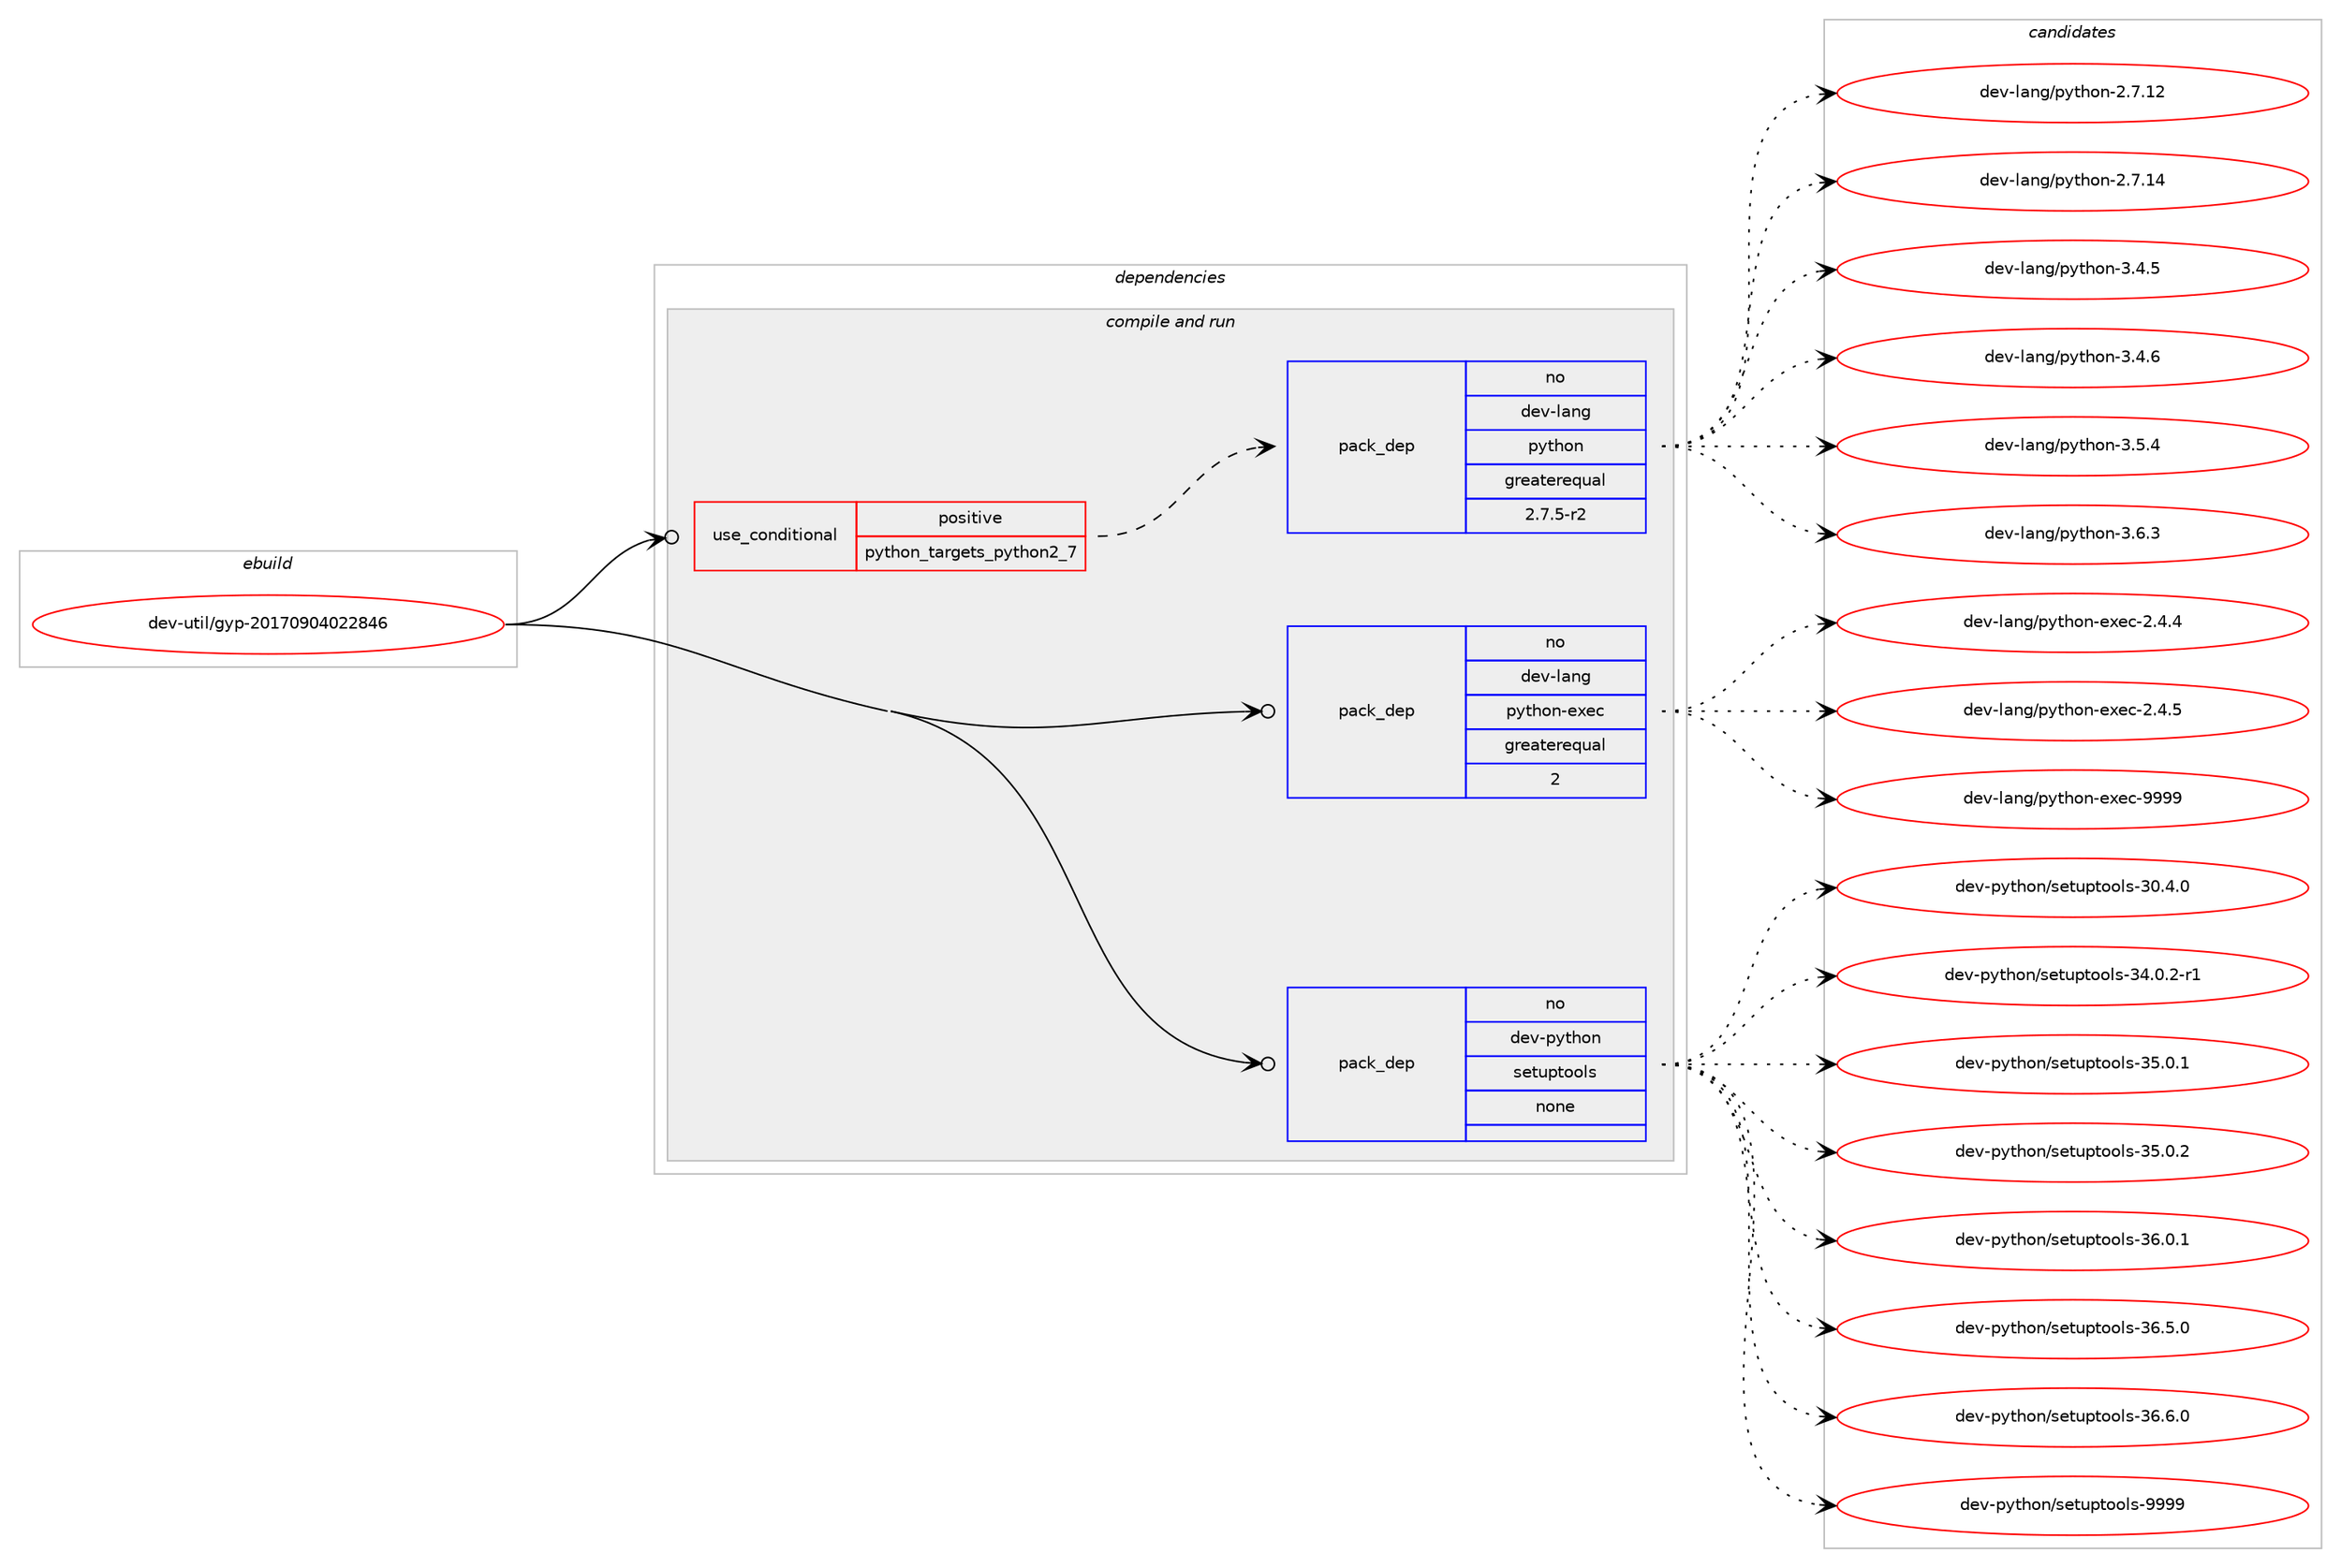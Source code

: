 digraph prolog {

# *************
# Graph options
# *************

newrank=true;
concentrate=true;
compound=true;
graph [rankdir=LR,fontname=Helvetica,fontsize=10,ranksep=1.5];#, ranksep=2.5, nodesep=0.2];
edge  [arrowhead=vee];
node  [fontname=Helvetica,fontsize=10];

# **********
# The ebuild
# **********

subgraph cluster_leftcol {
color=gray;
rank=same;
label=<<i>ebuild</i>>;
id [label="dev-util/gyp-20170904022846", color=red, width=4, href="../dev-util/gyp-20170904022846.svg"];
}

# ****************
# The dependencies
# ****************

subgraph cluster_midcol {
color=gray;
label=<<i>dependencies</i>>;
subgraph cluster_compile {
fillcolor="#eeeeee";
style=filled;
label=<<i>compile</i>>;
}
subgraph cluster_compileandrun {
fillcolor="#eeeeee";
style=filled;
label=<<i>compile and run</i>>;
subgraph cond78262 {
dependency286051 [label=<<TABLE BORDER="0" CELLBORDER="1" CELLSPACING="0" CELLPADDING="4"><TR><TD ROWSPAN="3" CELLPADDING="10">use_conditional</TD></TR><TR><TD>positive</TD></TR><TR><TD>python_targets_python2_7</TD></TR></TABLE>>, shape=none, color=red];
subgraph pack203543 {
dependency286052 [label=<<TABLE BORDER="0" CELLBORDER="1" CELLSPACING="0" CELLPADDING="4" WIDTH="220"><TR><TD ROWSPAN="6" CELLPADDING="30">pack_dep</TD></TR><TR><TD WIDTH="110">no</TD></TR><TR><TD>dev-lang</TD></TR><TR><TD>python</TD></TR><TR><TD>greaterequal</TD></TR><TR><TD>2.7.5-r2</TD></TR></TABLE>>, shape=none, color=blue];
}
dependency286051:e -> dependency286052:w [weight=20,style="dashed",arrowhead="vee"];
}
id:e -> dependency286051:w [weight=20,style="solid",arrowhead="odotvee"];
subgraph pack203544 {
dependency286053 [label=<<TABLE BORDER="0" CELLBORDER="1" CELLSPACING="0" CELLPADDING="4" WIDTH="220"><TR><TD ROWSPAN="6" CELLPADDING="30">pack_dep</TD></TR><TR><TD WIDTH="110">no</TD></TR><TR><TD>dev-lang</TD></TR><TR><TD>python-exec</TD></TR><TR><TD>greaterequal</TD></TR><TR><TD>2</TD></TR></TABLE>>, shape=none, color=blue];
}
id:e -> dependency286053:w [weight=20,style="solid",arrowhead="odotvee"];
subgraph pack203545 {
dependency286054 [label=<<TABLE BORDER="0" CELLBORDER="1" CELLSPACING="0" CELLPADDING="4" WIDTH="220"><TR><TD ROWSPAN="6" CELLPADDING="30">pack_dep</TD></TR><TR><TD WIDTH="110">no</TD></TR><TR><TD>dev-python</TD></TR><TR><TD>setuptools</TD></TR><TR><TD>none</TD></TR><TR><TD></TD></TR></TABLE>>, shape=none, color=blue];
}
id:e -> dependency286054:w [weight=20,style="solid",arrowhead="odotvee"];
}
subgraph cluster_run {
fillcolor="#eeeeee";
style=filled;
label=<<i>run</i>>;
}
}

# **************
# The candidates
# **************

subgraph cluster_choices {
rank=same;
color=gray;
label=<<i>candidates</i>>;

subgraph choice203543 {
color=black;
nodesep=1;
choice10010111845108971101034711212111610411111045504655464950 [label="dev-lang/python-2.7.12", color=red, width=4,href="../dev-lang/python-2.7.12.svg"];
choice10010111845108971101034711212111610411111045504655464952 [label="dev-lang/python-2.7.14", color=red, width=4,href="../dev-lang/python-2.7.14.svg"];
choice100101118451089711010347112121116104111110455146524653 [label="dev-lang/python-3.4.5", color=red, width=4,href="../dev-lang/python-3.4.5.svg"];
choice100101118451089711010347112121116104111110455146524654 [label="dev-lang/python-3.4.6", color=red, width=4,href="../dev-lang/python-3.4.6.svg"];
choice100101118451089711010347112121116104111110455146534652 [label="dev-lang/python-3.5.4", color=red, width=4,href="../dev-lang/python-3.5.4.svg"];
choice100101118451089711010347112121116104111110455146544651 [label="dev-lang/python-3.6.3", color=red, width=4,href="../dev-lang/python-3.6.3.svg"];
dependency286052:e -> choice10010111845108971101034711212111610411111045504655464950:w [style=dotted,weight="100"];
dependency286052:e -> choice10010111845108971101034711212111610411111045504655464952:w [style=dotted,weight="100"];
dependency286052:e -> choice100101118451089711010347112121116104111110455146524653:w [style=dotted,weight="100"];
dependency286052:e -> choice100101118451089711010347112121116104111110455146524654:w [style=dotted,weight="100"];
dependency286052:e -> choice100101118451089711010347112121116104111110455146534652:w [style=dotted,weight="100"];
dependency286052:e -> choice100101118451089711010347112121116104111110455146544651:w [style=dotted,weight="100"];
}
subgraph choice203544 {
color=black;
nodesep=1;
choice1001011184510897110103471121211161041111104510112010199455046524652 [label="dev-lang/python-exec-2.4.4", color=red, width=4,href="../dev-lang/python-exec-2.4.4.svg"];
choice1001011184510897110103471121211161041111104510112010199455046524653 [label="dev-lang/python-exec-2.4.5", color=red, width=4,href="../dev-lang/python-exec-2.4.5.svg"];
choice10010111845108971101034711212111610411111045101120101994557575757 [label="dev-lang/python-exec-9999", color=red, width=4,href="../dev-lang/python-exec-9999.svg"];
dependency286053:e -> choice1001011184510897110103471121211161041111104510112010199455046524652:w [style=dotted,weight="100"];
dependency286053:e -> choice1001011184510897110103471121211161041111104510112010199455046524653:w [style=dotted,weight="100"];
dependency286053:e -> choice10010111845108971101034711212111610411111045101120101994557575757:w [style=dotted,weight="100"];
}
subgraph choice203545 {
color=black;
nodesep=1;
choice100101118451121211161041111104711510111611711211611111110811545514846524648 [label="dev-python/setuptools-30.4.0", color=red, width=4,href="../dev-python/setuptools-30.4.0.svg"];
choice1001011184511212111610411111047115101116117112116111111108115455152464846504511449 [label="dev-python/setuptools-34.0.2-r1", color=red, width=4,href="../dev-python/setuptools-34.0.2-r1.svg"];
choice100101118451121211161041111104711510111611711211611111110811545515346484649 [label="dev-python/setuptools-35.0.1", color=red, width=4,href="../dev-python/setuptools-35.0.1.svg"];
choice100101118451121211161041111104711510111611711211611111110811545515346484650 [label="dev-python/setuptools-35.0.2", color=red, width=4,href="../dev-python/setuptools-35.0.2.svg"];
choice100101118451121211161041111104711510111611711211611111110811545515446484649 [label="dev-python/setuptools-36.0.1", color=red, width=4,href="../dev-python/setuptools-36.0.1.svg"];
choice100101118451121211161041111104711510111611711211611111110811545515446534648 [label="dev-python/setuptools-36.5.0", color=red, width=4,href="../dev-python/setuptools-36.5.0.svg"];
choice100101118451121211161041111104711510111611711211611111110811545515446544648 [label="dev-python/setuptools-36.6.0", color=red, width=4,href="../dev-python/setuptools-36.6.0.svg"];
choice10010111845112121116104111110471151011161171121161111111081154557575757 [label="dev-python/setuptools-9999", color=red, width=4,href="../dev-python/setuptools-9999.svg"];
dependency286054:e -> choice100101118451121211161041111104711510111611711211611111110811545514846524648:w [style=dotted,weight="100"];
dependency286054:e -> choice1001011184511212111610411111047115101116117112116111111108115455152464846504511449:w [style=dotted,weight="100"];
dependency286054:e -> choice100101118451121211161041111104711510111611711211611111110811545515346484649:w [style=dotted,weight="100"];
dependency286054:e -> choice100101118451121211161041111104711510111611711211611111110811545515346484650:w [style=dotted,weight="100"];
dependency286054:e -> choice100101118451121211161041111104711510111611711211611111110811545515446484649:w [style=dotted,weight="100"];
dependency286054:e -> choice100101118451121211161041111104711510111611711211611111110811545515446534648:w [style=dotted,weight="100"];
dependency286054:e -> choice100101118451121211161041111104711510111611711211611111110811545515446544648:w [style=dotted,weight="100"];
dependency286054:e -> choice10010111845112121116104111110471151011161171121161111111081154557575757:w [style=dotted,weight="100"];
}
}

}
